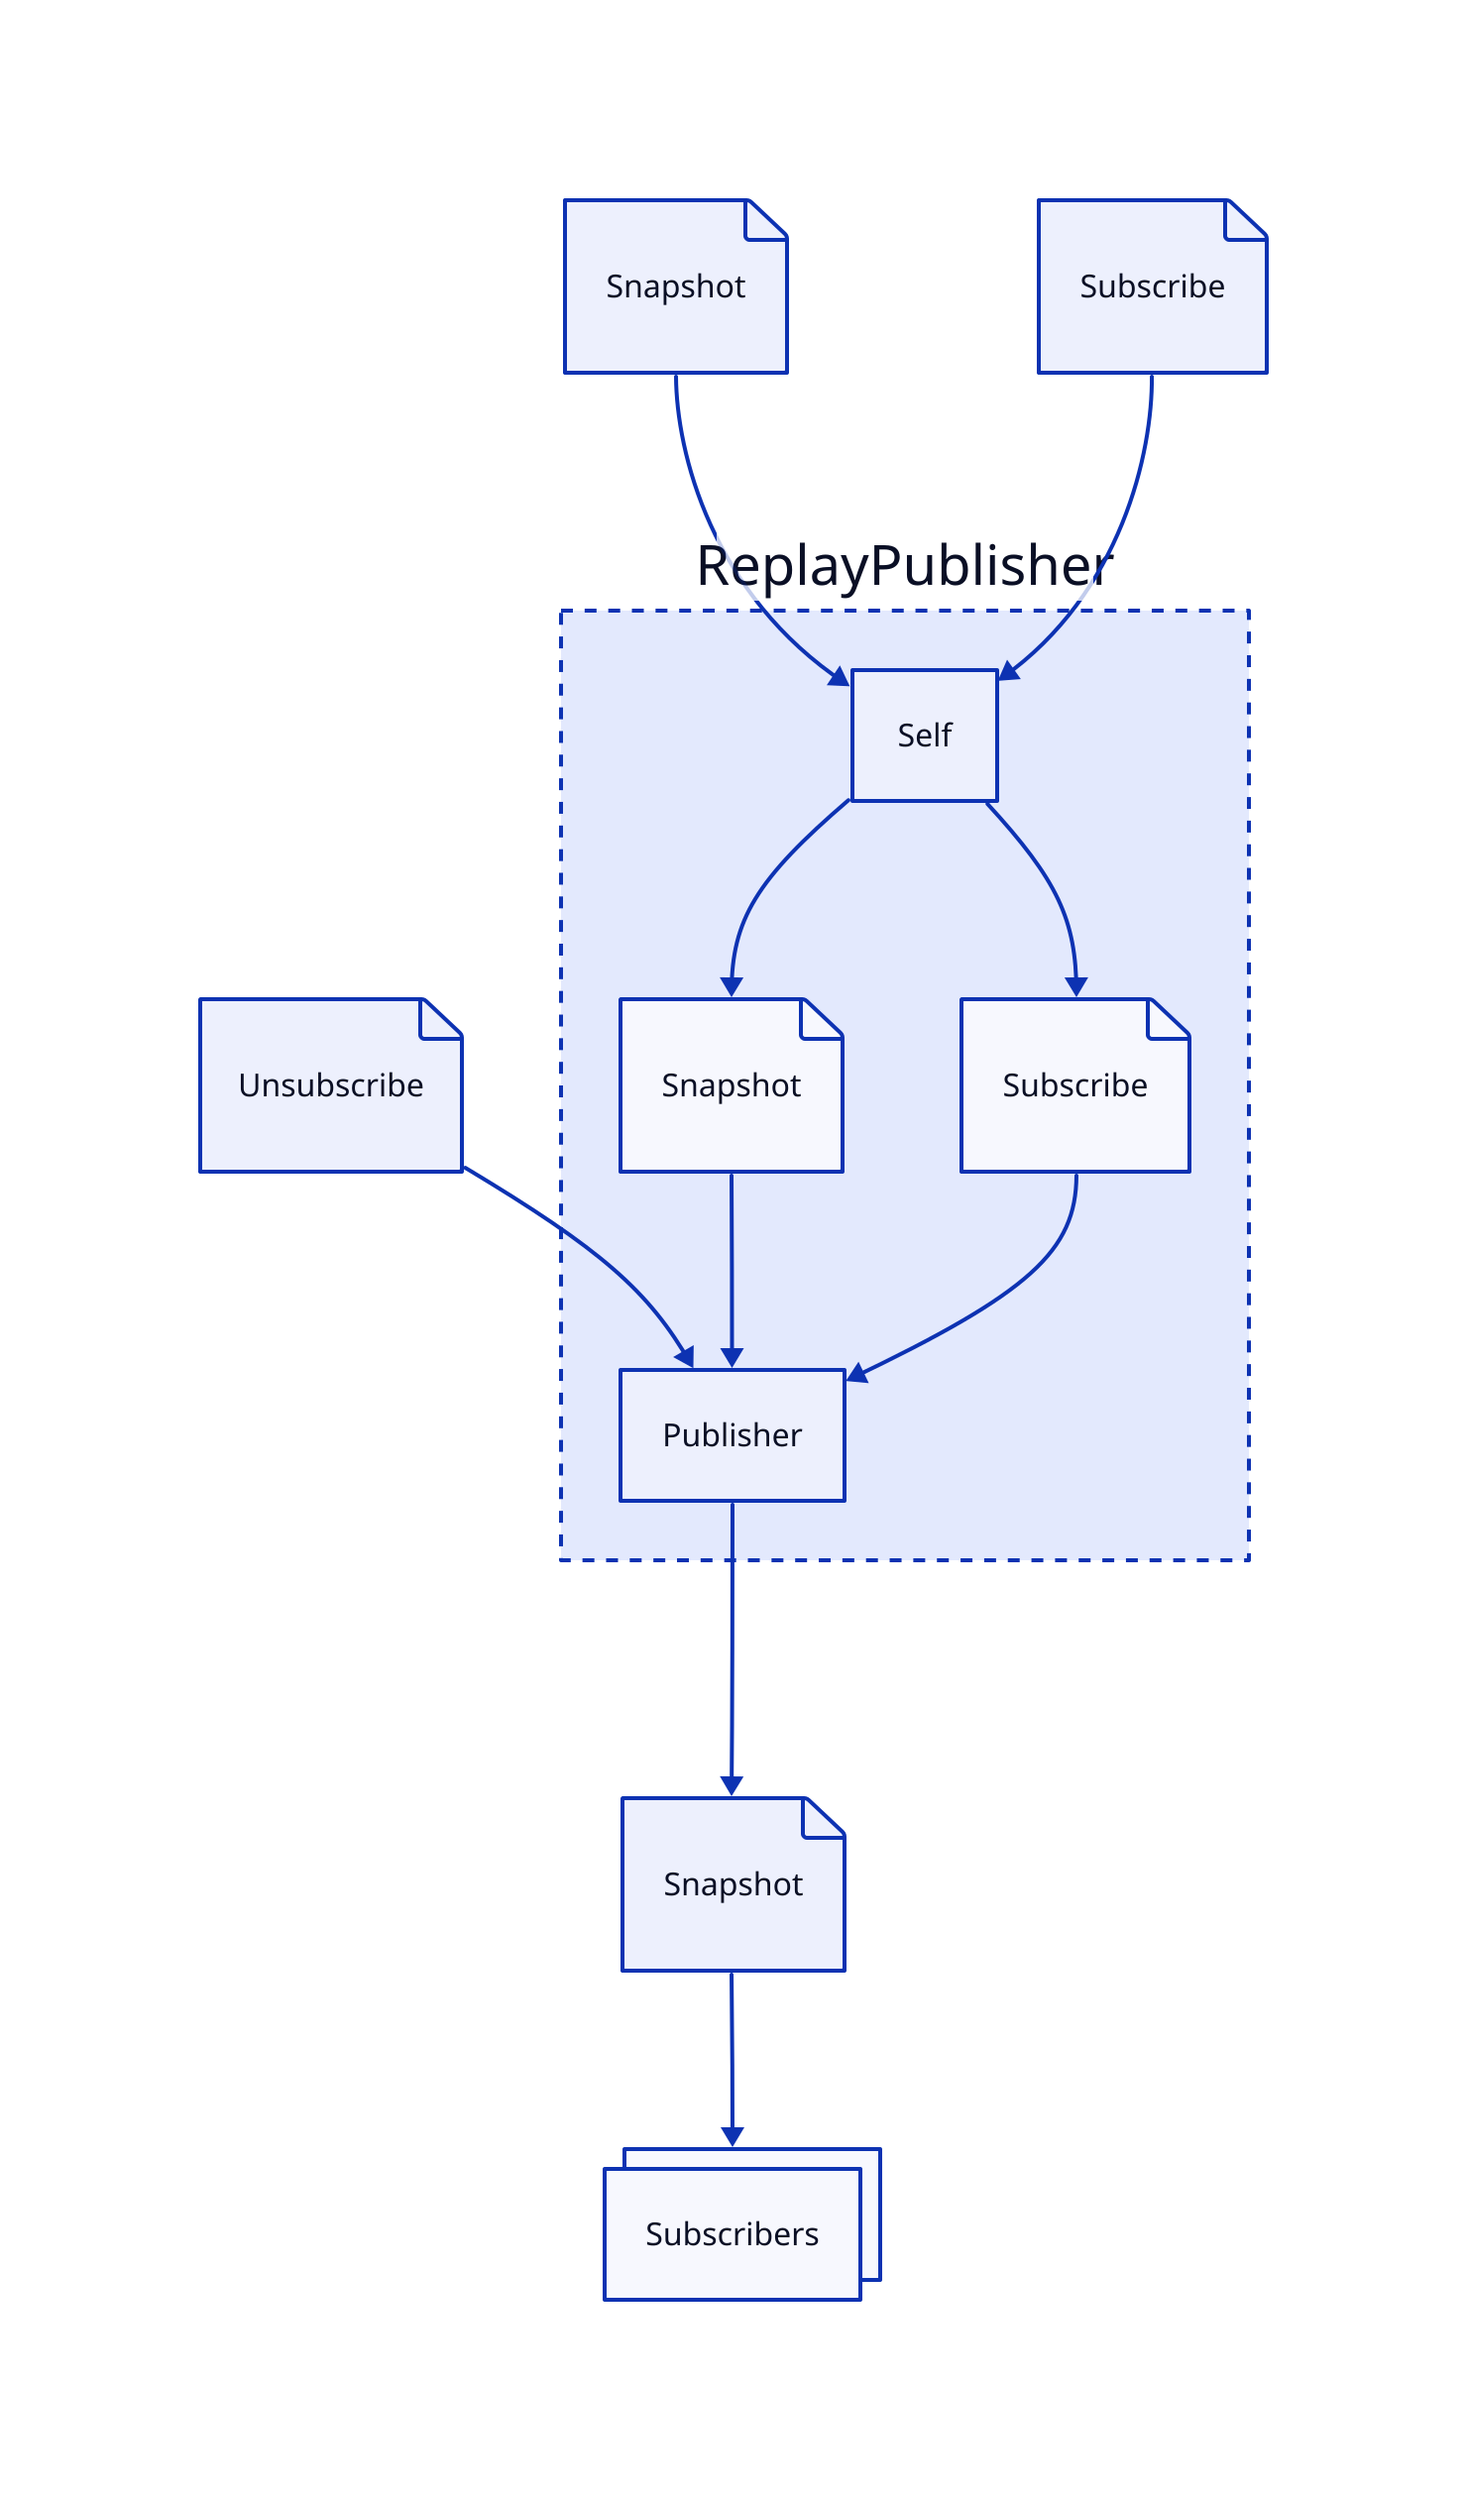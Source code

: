 classes: {
  composition: {
    style.stroke-dash: 3
  }
}

# Input messages
InputSnapshot: Snapshot {
  shape: page
}
InputSnapshot -> ReplayPublisher.Self
Subscribe: {
  shape: page
}
Subscribe -> ReplayPublisher.Self
Unsubscribe: {
  shape: page
}
Unsubscribe -> ReplayPublisher.Publisher

# Main actor
ReplayPublisher: {
  class: composition

  # Internal actors
  Publisher
  Self

  Snapshot: {
    shape: page
  }
  Self -> Snapshot -> Publisher
  Subscribe: {
    shape: page
  }
  Self -> Subscribe -> Publisher
}

# Output messages
OutputSnapshot: Snapshot {
  shape: page
}
ReplayPublisher.Publisher -> OutputSnapshot -> Subscribers

# Environment actors
Subscribers: {
  style.multiple: true
}
